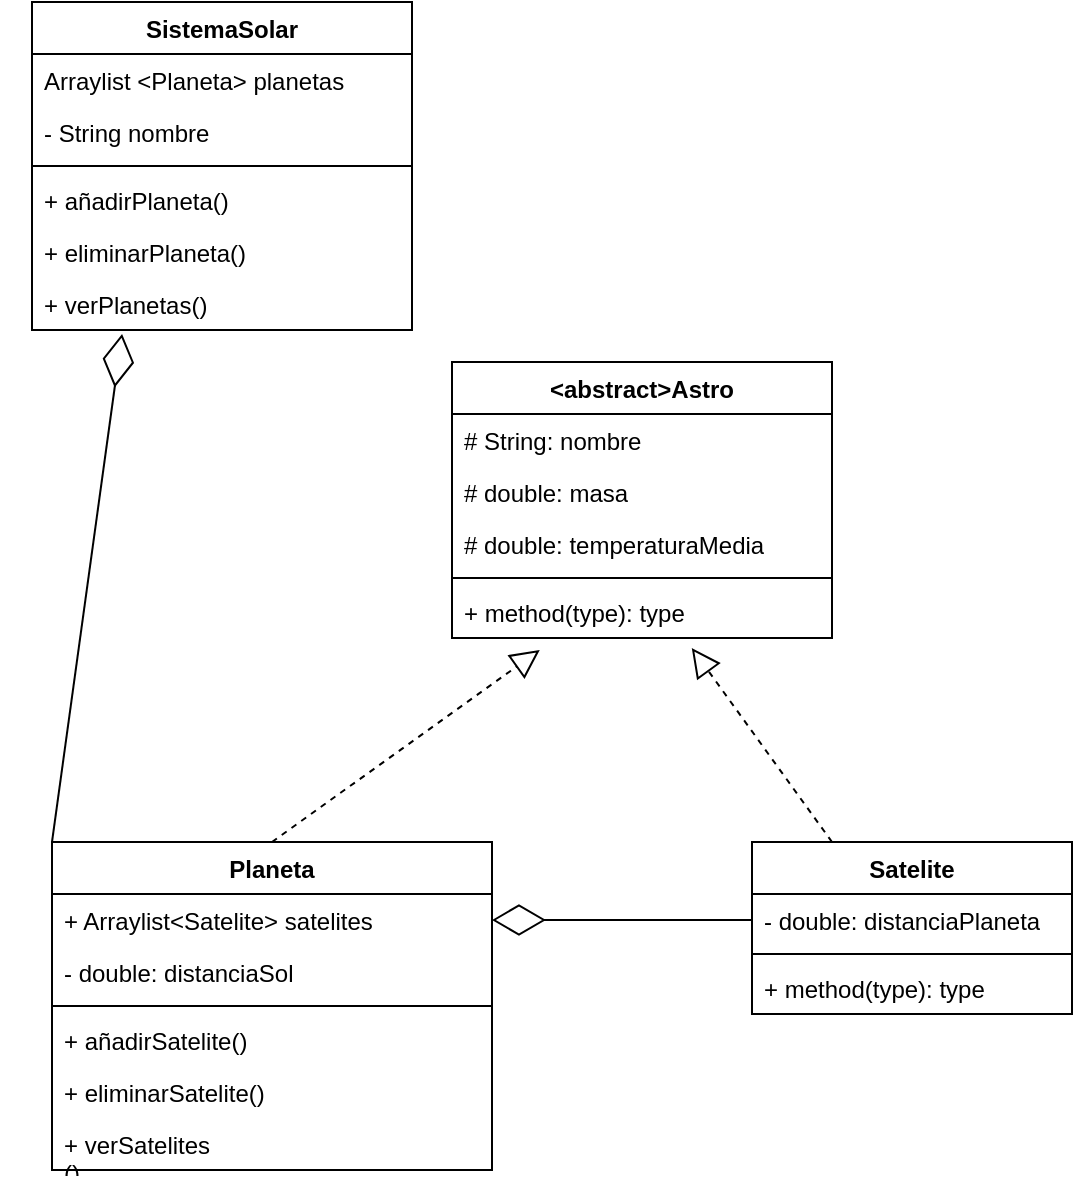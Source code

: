 <mxfile version="21.3.2" type="device">
  <diagram name="Página-1" id="lb51ES0l-LEz3w2T2yJw">
    <mxGraphModel dx="714" dy="776" grid="1" gridSize="10" guides="1" tooltips="1" connect="1" arrows="1" fold="1" page="1" pageScale="1" pageWidth="827" pageHeight="1169" math="0" shadow="0">
      <root>
        <mxCell id="0" />
        <mxCell id="1" parent="0" />
        <mxCell id="wxuDfmljZ0qiYNxDahLo-1" value="&amp;lt;abstract&amp;gt;Astro" style="swimlane;fontStyle=1;align=center;verticalAlign=top;childLayout=stackLayout;horizontal=1;startSize=26;horizontalStack=0;resizeParent=1;resizeParentMax=0;resizeLast=0;collapsible=1;marginBottom=0;whiteSpace=wrap;html=1;" vertex="1" parent="1">
          <mxGeometry x="360" y="230" width="190" height="138" as="geometry" />
        </mxCell>
        <mxCell id="wxuDfmljZ0qiYNxDahLo-2" value="# String: nombre" style="text;strokeColor=none;fillColor=none;align=left;verticalAlign=top;spacingLeft=4;spacingRight=4;overflow=hidden;rotatable=0;points=[[0,0.5],[1,0.5]];portConstraint=eastwest;whiteSpace=wrap;html=1;" vertex="1" parent="wxuDfmljZ0qiYNxDahLo-1">
          <mxGeometry y="26" width="190" height="26" as="geometry" />
        </mxCell>
        <mxCell id="wxuDfmljZ0qiYNxDahLo-24" value="# double: masa" style="text;strokeColor=none;fillColor=none;align=left;verticalAlign=top;spacingLeft=4;spacingRight=4;overflow=hidden;rotatable=0;points=[[0,0.5],[1,0.5]];portConstraint=eastwest;whiteSpace=wrap;html=1;" vertex="1" parent="wxuDfmljZ0qiYNxDahLo-1">
          <mxGeometry y="52" width="190" height="26" as="geometry" />
        </mxCell>
        <mxCell id="wxuDfmljZ0qiYNxDahLo-25" value="# double: temperaturaMedia" style="text;strokeColor=none;fillColor=none;align=left;verticalAlign=top;spacingLeft=4;spacingRight=4;overflow=hidden;rotatable=0;points=[[0,0.5],[1,0.5]];portConstraint=eastwest;whiteSpace=wrap;html=1;" vertex="1" parent="wxuDfmljZ0qiYNxDahLo-1">
          <mxGeometry y="78" width="190" height="26" as="geometry" />
        </mxCell>
        <mxCell id="wxuDfmljZ0qiYNxDahLo-3" value="" style="line;strokeWidth=1;fillColor=none;align=left;verticalAlign=middle;spacingTop=-1;spacingLeft=3;spacingRight=3;rotatable=0;labelPosition=right;points=[];portConstraint=eastwest;strokeColor=inherit;" vertex="1" parent="wxuDfmljZ0qiYNxDahLo-1">
          <mxGeometry y="104" width="190" height="8" as="geometry" />
        </mxCell>
        <mxCell id="wxuDfmljZ0qiYNxDahLo-4" value="+ method(type): type" style="text;strokeColor=none;fillColor=none;align=left;verticalAlign=top;spacingLeft=4;spacingRight=4;overflow=hidden;rotatable=0;points=[[0,0.5],[1,0.5]];portConstraint=eastwest;whiteSpace=wrap;html=1;" vertex="1" parent="wxuDfmljZ0qiYNxDahLo-1">
          <mxGeometry y="112" width="190" height="26" as="geometry" />
        </mxCell>
        <mxCell id="wxuDfmljZ0qiYNxDahLo-5" value="SistemaSolar" style="swimlane;fontStyle=1;align=center;verticalAlign=top;childLayout=stackLayout;horizontal=1;startSize=26;horizontalStack=0;resizeParent=1;resizeParentMax=0;resizeLast=0;collapsible=1;marginBottom=0;whiteSpace=wrap;html=1;" vertex="1" parent="1">
          <mxGeometry x="150" y="50" width="190" height="164" as="geometry" />
        </mxCell>
        <mxCell id="wxuDfmljZ0qiYNxDahLo-6" value="Arraylist &amp;lt;Planeta&amp;gt; planetas" style="text;strokeColor=none;fillColor=none;align=left;verticalAlign=top;spacingLeft=4;spacingRight=4;overflow=hidden;rotatable=0;points=[[0,0.5],[1,0.5]];portConstraint=eastwest;whiteSpace=wrap;html=1;" vertex="1" parent="wxuDfmljZ0qiYNxDahLo-5">
          <mxGeometry y="26" width="190" height="26" as="geometry" />
        </mxCell>
        <mxCell id="wxuDfmljZ0qiYNxDahLo-21" value="- String nombre" style="text;strokeColor=none;fillColor=none;align=left;verticalAlign=top;spacingLeft=4;spacingRight=4;overflow=hidden;rotatable=0;points=[[0,0.5],[1,0.5]];portConstraint=eastwest;whiteSpace=wrap;html=1;" vertex="1" parent="wxuDfmljZ0qiYNxDahLo-5">
          <mxGeometry y="52" width="190" height="26" as="geometry" />
        </mxCell>
        <mxCell id="wxuDfmljZ0qiYNxDahLo-7" value="" style="line;strokeWidth=1;fillColor=none;align=left;verticalAlign=middle;spacingTop=-1;spacingLeft=3;spacingRight=3;rotatable=0;labelPosition=right;points=[];portConstraint=eastwest;strokeColor=inherit;" vertex="1" parent="wxuDfmljZ0qiYNxDahLo-5">
          <mxGeometry y="78" width="190" height="8" as="geometry" />
        </mxCell>
        <mxCell id="wxuDfmljZ0qiYNxDahLo-8" value="+ añadirPlaneta()" style="text;strokeColor=none;fillColor=none;align=left;verticalAlign=top;spacingLeft=4;spacingRight=4;overflow=hidden;rotatable=0;points=[[0,0.5],[1,0.5]];portConstraint=eastwest;whiteSpace=wrap;html=1;" vertex="1" parent="wxuDfmljZ0qiYNxDahLo-5">
          <mxGeometry y="86" width="190" height="26" as="geometry" />
        </mxCell>
        <mxCell id="wxuDfmljZ0qiYNxDahLo-22" value="+ eliminarPlaneta()" style="text;strokeColor=none;fillColor=none;align=left;verticalAlign=top;spacingLeft=4;spacingRight=4;overflow=hidden;rotatable=0;points=[[0,0.5],[1,0.5]];portConstraint=eastwest;whiteSpace=wrap;html=1;" vertex="1" parent="wxuDfmljZ0qiYNxDahLo-5">
          <mxGeometry y="112" width="190" height="26" as="geometry" />
        </mxCell>
        <mxCell id="wxuDfmljZ0qiYNxDahLo-23" value="+ verPlanetas()" style="text;strokeColor=none;fillColor=none;align=left;verticalAlign=top;spacingLeft=4;spacingRight=4;overflow=hidden;rotatable=0;points=[[0,0.5],[1,0.5]];portConstraint=eastwest;whiteSpace=wrap;html=1;" vertex="1" parent="wxuDfmljZ0qiYNxDahLo-5">
          <mxGeometry y="138" width="190" height="26" as="geometry" />
        </mxCell>
        <mxCell id="wxuDfmljZ0qiYNxDahLo-9" value="Planeta" style="swimlane;fontStyle=1;align=center;verticalAlign=top;childLayout=stackLayout;horizontal=1;startSize=26;horizontalStack=0;resizeParent=1;resizeParentMax=0;resizeLast=0;collapsible=1;marginBottom=0;whiteSpace=wrap;html=1;" vertex="1" parent="1">
          <mxGeometry x="160" y="470" width="220" height="164" as="geometry" />
        </mxCell>
        <mxCell id="wxuDfmljZ0qiYNxDahLo-10" value="+ Arraylist&amp;lt;Satelite&amp;gt; satelites" style="text;strokeColor=none;fillColor=none;align=left;verticalAlign=top;spacingLeft=4;spacingRight=4;overflow=hidden;rotatable=0;points=[[0,0.5],[1,0.5]];portConstraint=eastwest;whiteSpace=wrap;html=1;" vertex="1" parent="wxuDfmljZ0qiYNxDahLo-9">
          <mxGeometry y="26" width="220" height="26" as="geometry" />
        </mxCell>
        <mxCell id="wxuDfmljZ0qiYNxDahLo-26" value="- double: distanciaSol" style="text;strokeColor=none;fillColor=none;align=left;verticalAlign=top;spacingLeft=4;spacingRight=4;overflow=hidden;rotatable=0;points=[[0,0.5],[1,0.5]];portConstraint=eastwest;whiteSpace=wrap;html=1;" vertex="1" parent="wxuDfmljZ0qiYNxDahLo-9">
          <mxGeometry y="52" width="220" height="26" as="geometry" />
        </mxCell>
        <mxCell id="wxuDfmljZ0qiYNxDahLo-11" value="" style="line;strokeWidth=1;fillColor=none;align=left;verticalAlign=middle;spacingTop=-1;spacingLeft=3;spacingRight=3;rotatable=0;labelPosition=right;points=[];portConstraint=eastwest;strokeColor=inherit;" vertex="1" parent="wxuDfmljZ0qiYNxDahLo-9">
          <mxGeometry y="78" width="220" height="8" as="geometry" />
        </mxCell>
        <mxCell id="wxuDfmljZ0qiYNxDahLo-27" value="+ añadirSatelite()" style="text;strokeColor=none;fillColor=none;align=left;verticalAlign=top;spacingLeft=4;spacingRight=4;overflow=hidden;rotatable=0;points=[[0,0.5],[1,0.5]];portConstraint=eastwest;whiteSpace=wrap;html=1;" vertex="1" parent="wxuDfmljZ0qiYNxDahLo-9">
          <mxGeometry y="86" width="220" height="26" as="geometry" />
        </mxCell>
        <mxCell id="wxuDfmljZ0qiYNxDahLo-28" value="+ eliminarSatelite()" style="text;strokeColor=none;fillColor=none;align=left;verticalAlign=top;spacingLeft=4;spacingRight=4;overflow=hidden;rotatable=0;points=[[0,0.5],[1,0.5]];portConstraint=eastwest;whiteSpace=wrap;html=1;" vertex="1" parent="wxuDfmljZ0qiYNxDahLo-9">
          <mxGeometry y="112" width="220" height="26" as="geometry" />
        </mxCell>
        <mxCell id="wxuDfmljZ0qiYNxDahLo-29" value="+ verSatelites&lt;br&gt;()" style="text;strokeColor=none;fillColor=none;align=left;verticalAlign=top;spacingLeft=4;spacingRight=4;overflow=hidden;rotatable=0;points=[[0,0.5],[1,0.5]];portConstraint=eastwest;whiteSpace=wrap;html=1;" vertex="1" parent="wxuDfmljZ0qiYNxDahLo-9">
          <mxGeometry y="138" width="220" height="26" as="geometry" />
        </mxCell>
        <mxCell id="wxuDfmljZ0qiYNxDahLo-13" value="Satelite" style="swimlane;fontStyle=1;align=center;verticalAlign=top;childLayout=stackLayout;horizontal=1;startSize=26;horizontalStack=0;resizeParent=1;resizeParentMax=0;resizeLast=0;collapsible=1;marginBottom=0;whiteSpace=wrap;html=1;" vertex="1" parent="1">
          <mxGeometry x="510" y="470" width="160" height="86" as="geometry" />
        </mxCell>
        <mxCell id="wxuDfmljZ0qiYNxDahLo-14" value="- double: distanciaPlaneta" style="text;strokeColor=none;fillColor=none;align=left;verticalAlign=top;spacingLeft=4;spacingRight=4;overflow=hidden;rotatable=0;points=[[0,0.5],[1,0.5]];portConstraint=eastwest;whiteSpace=wrap;html=1;" vertex="1" parent="wxuDfmljZ0qiYNxDahLo-13">
          <mxGeometry y="26" width="160" height="26" as="geometry" />
        </mxCell>
        <mxCell id="wxuDfmljZ0qiYNxDahLo-15" value="" style="line;strokeWidth=1;fillColor=none;align=left;verticalAlign=middle;spacingTop=-1;spacingLeft=3;spacingRight=3;rotatable=0;labelPosition=right;points=[];portConstraint=eastwest;strokeColor=inherit;" vertex="1" parent="wxuDfmljZ0qiYNxDahLo-13">
          <mxGeometry y="52" width="160" height="8" as="geometry" />
        </mxCell>
        <mxCell id="wxuDfmljZ0qiYNxDahLo-16" value="+ method(type): type" style="text;strokeColor=none;fillColor=none;align=left;verticalAlign=top;spacingLeft=4;spacingRight=4;overflow=hidden;rotatable=0;points=[[0,0.5],[1,0.5]];portConstraint=eastwest;whiteSpace=wrap;html=1;" vertex="1" parent="wxuDfmljZ0qiYNxDahLo-13">
          <mxGeometry y="60" width="160" height="26" as="geometry" />
        </mxCell>
        <mxCell id="wxuDfmljZ0qiYNxDahLo-17" value="" style="endArrow=block;dashed=1;endFill=0;endSize=12;html=1;rounded=0;entryX=0.231;entryY=1.231;entryDx=0;entryDy=0;entryPerimeter=0;exitX=0.5;exitY=0;exitDx=0;exitDy=0;" edge="1" parent="1" source="wxuDfmljZ0qiYNxDahLo-9" target="wxuDfmljZ0qiYNxDahLo-4">
          <mxGeometry width="160" relative="1" as="geometry">
            <mxPoint x="380" y="400" as="sourcePoint" />
            <mxPoint x="540" y="400" as="targetPoint" />
          </mxGeometry>
        </mxCell>
        <mxCell id="wxuDfmljZ0qiYNxDahLo-18" value="" style="endArrow=block;dashed=1;endFill=0;endSize=12;html=1;rounded=0;entryX=0.631;entryY=1.192;entryDx=0;entryDy=0;entryPerimeter=0;exitX=0.25;exitY=0;exitDx=0;exitDy=0;" edge="1" parent="1" source="wxuDfmljZ0qiYNxDahLo-13" target="wxuDfmljZ0qiYNxDahLo-4">
          <mxGeometry width="160" relative="1" as="geometry">
            <mxPoint x="344" y="470" as="sourcePoint" />
            <mxPoint x="407" y="372" as="targetPoint" />
          </mxGeometry>
        </mxCell>
        <mxCell id="wxuDfmljZ0qiYNxDahLo-19" value="" style="endArrow=diamondThin;endFill=0;endSize=24;html=1;rounded=0;exitX=0;exitY=0;exitDx=0;exitDy=0;entryX=0.237;entryY=1.077;entryDx=0;entryDy=0;entryPerimeter=0;" edge="1" parent="1" source="wxuDfmljZ0qiYNxDahLo-9" target="wxuDfmljZ0qiYNxDahLo-23">
          <mxGeometry width="160" relative="1" as="geometry">
            <mxPoint x="380" y="400" as="sourcePoint" />
            <mxPoint x="220" y="270" as="targetPoint" />
          </mxGeometry>
        </mxCell>
        <mxCell id="wxuDfmljZ0qiYNxDahLo-20" value="" style="endArrow=diamondThin;endFill=0;endSize=24;html=1;rounded=0;entryX=1;entryY=0.5;entryDx=0;entryDy=0;exitX=0;exitY=0.5;exitDx=0;exitDy=0;" edge="1" parent="1" source="wxuDfmljZ0qiYNxDahLo-14" target="wxuDfmljZ0qiYNxDahLo-10">
          <mxGeometry width="160" relative="1" as="geometry">
            <mxPoint x="380" y="400" as="sourcePoint" />
            <mxPoint x="540" y="400" as="targetPoint" />
          </mxGeometry>
        </mxCell>
      </root>
    </mxGraphModel>
  </diagram>
</mxfile>

